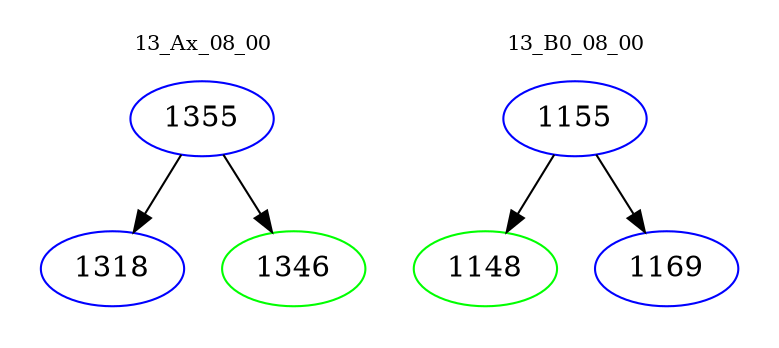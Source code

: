 digraph{
subgraph cluster_0 {
color = white
label = "13_Ax_08_00";
fontsize=10;
T0_1355 [label="1355", color="blue"]
T0_1355 -> T0_1318 [color="black"]
T0_1318 [label="1318", color="blue"]
T0_1355 -> T0_1346 [color="black"]
T0_1346 [label="1346", color="green"]
}
subgraph cluster_1 {
color = white
label = "13_B0_08_00";
fontsize=10;
T1_1155 [label="1155", color="blue"]
T1_1155 -> T1_1148 [color="black"]
T1_1148 [label="1148", color="green"]
T1_1155 -> T1_1169 [color="black"]
T1_1169 [label="1169", color="blue"]
}
}

